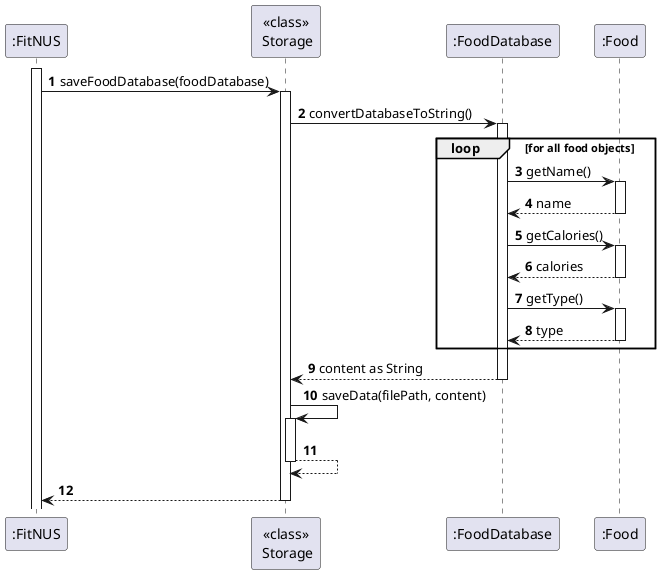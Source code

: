@startuml
'https://plantuml.com/sequence-diagram

autonumber

activate ":FitNUS"
":FitNUS" -> "<<class>>\n Storage": saveFoodDatabase(foodDatabase)
activate "<<class>>\n Storage"
"<<class>>\n Storage" -> ":FoodDatabase" : convertDatabaseToString()
activate ":FoodDatabase"
loop for all food objects
":FoodDatabase" -> ":Food" : getName()
activate ":Food"
return name
":FoodDatabase" -> ":Food" : getCalories()
activate ":Food"
return calories
":FoodDatabase" -> ":Food" : getType()
activate ":Food"
return type
end
return content as String
"<<class>>\n Storage" -> "<<class>>\n Storage" : saveData(filePath, content)
activate "<<class>>\n Storage"
return
return


@enduml